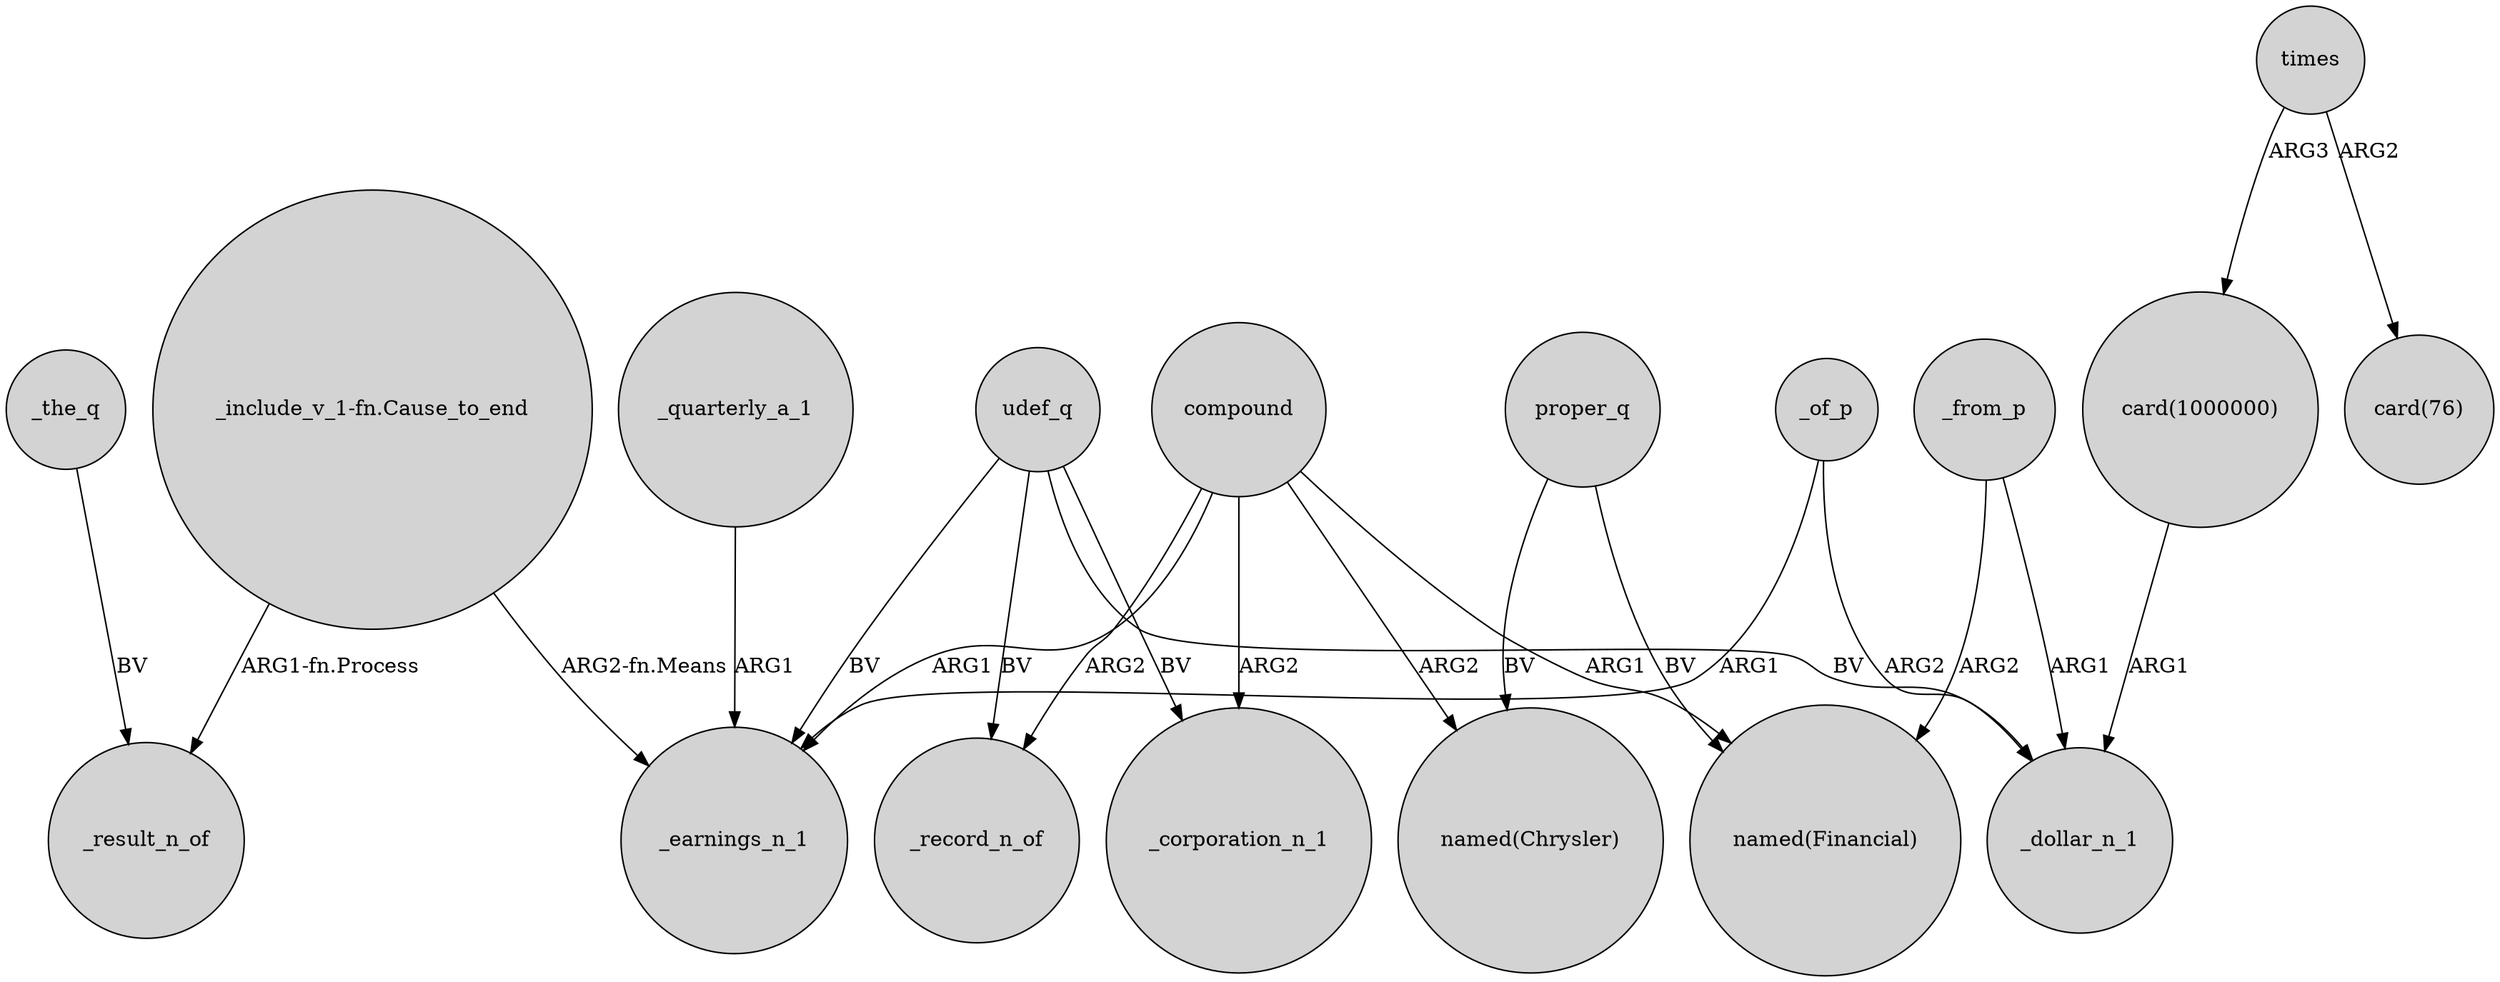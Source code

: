 digraph {
	node [shape=circle style=filled]
	"_include_v_1-fn.Cause_to_end" -> _result_n_of [label="ARG1-fn.Process"]
	udef_q -> _record_n_of [label=BV]
	_from_p -> _dollar_n_1 [label=ARG1]
	times -> "card(76)" [label=ARG2]
	compound -> "named(Chrysler)" [label=ARG2]
	times -> "card(1000000)" [label=ARG3]
	compound -> _record_n_of [label=ARG2]
	udef_q -> _earnings_n_1 [label=BV]
	_of_p -> _earnings_n_1 [label=ARG1]
	_the_q -> _result_n_of [label=BV]
	udef_q -> _dollar_n_1 [label=BV]
	"card(1000000)" -> _dollar_n_1 [label=ARG1]
	proper_q -> "named(Financial)" [label=BV]
	_from_p -> "named(Financial)" [label=ARG2]
	compound -> _corporation_n_1 [label=ARG2]
	udef_q -> _corporation_n_1 [label=BV]
	compound -> "named(Financial)" [label=ARG1]
	compound -> _earnings_n_1 [label=ARG1]
	_of_p -> _dollar_n_1 [label=ARG2]
	"_include_v_1-fn.Cause_to_end" -> _earnings_n_1 [label="ARG2-fn.Means"]
	_quarterly_a_1 -> _earnings_n_1 [label=ARG1]
	proper_q -> "named(Chrysler)" [label=BV]
}
